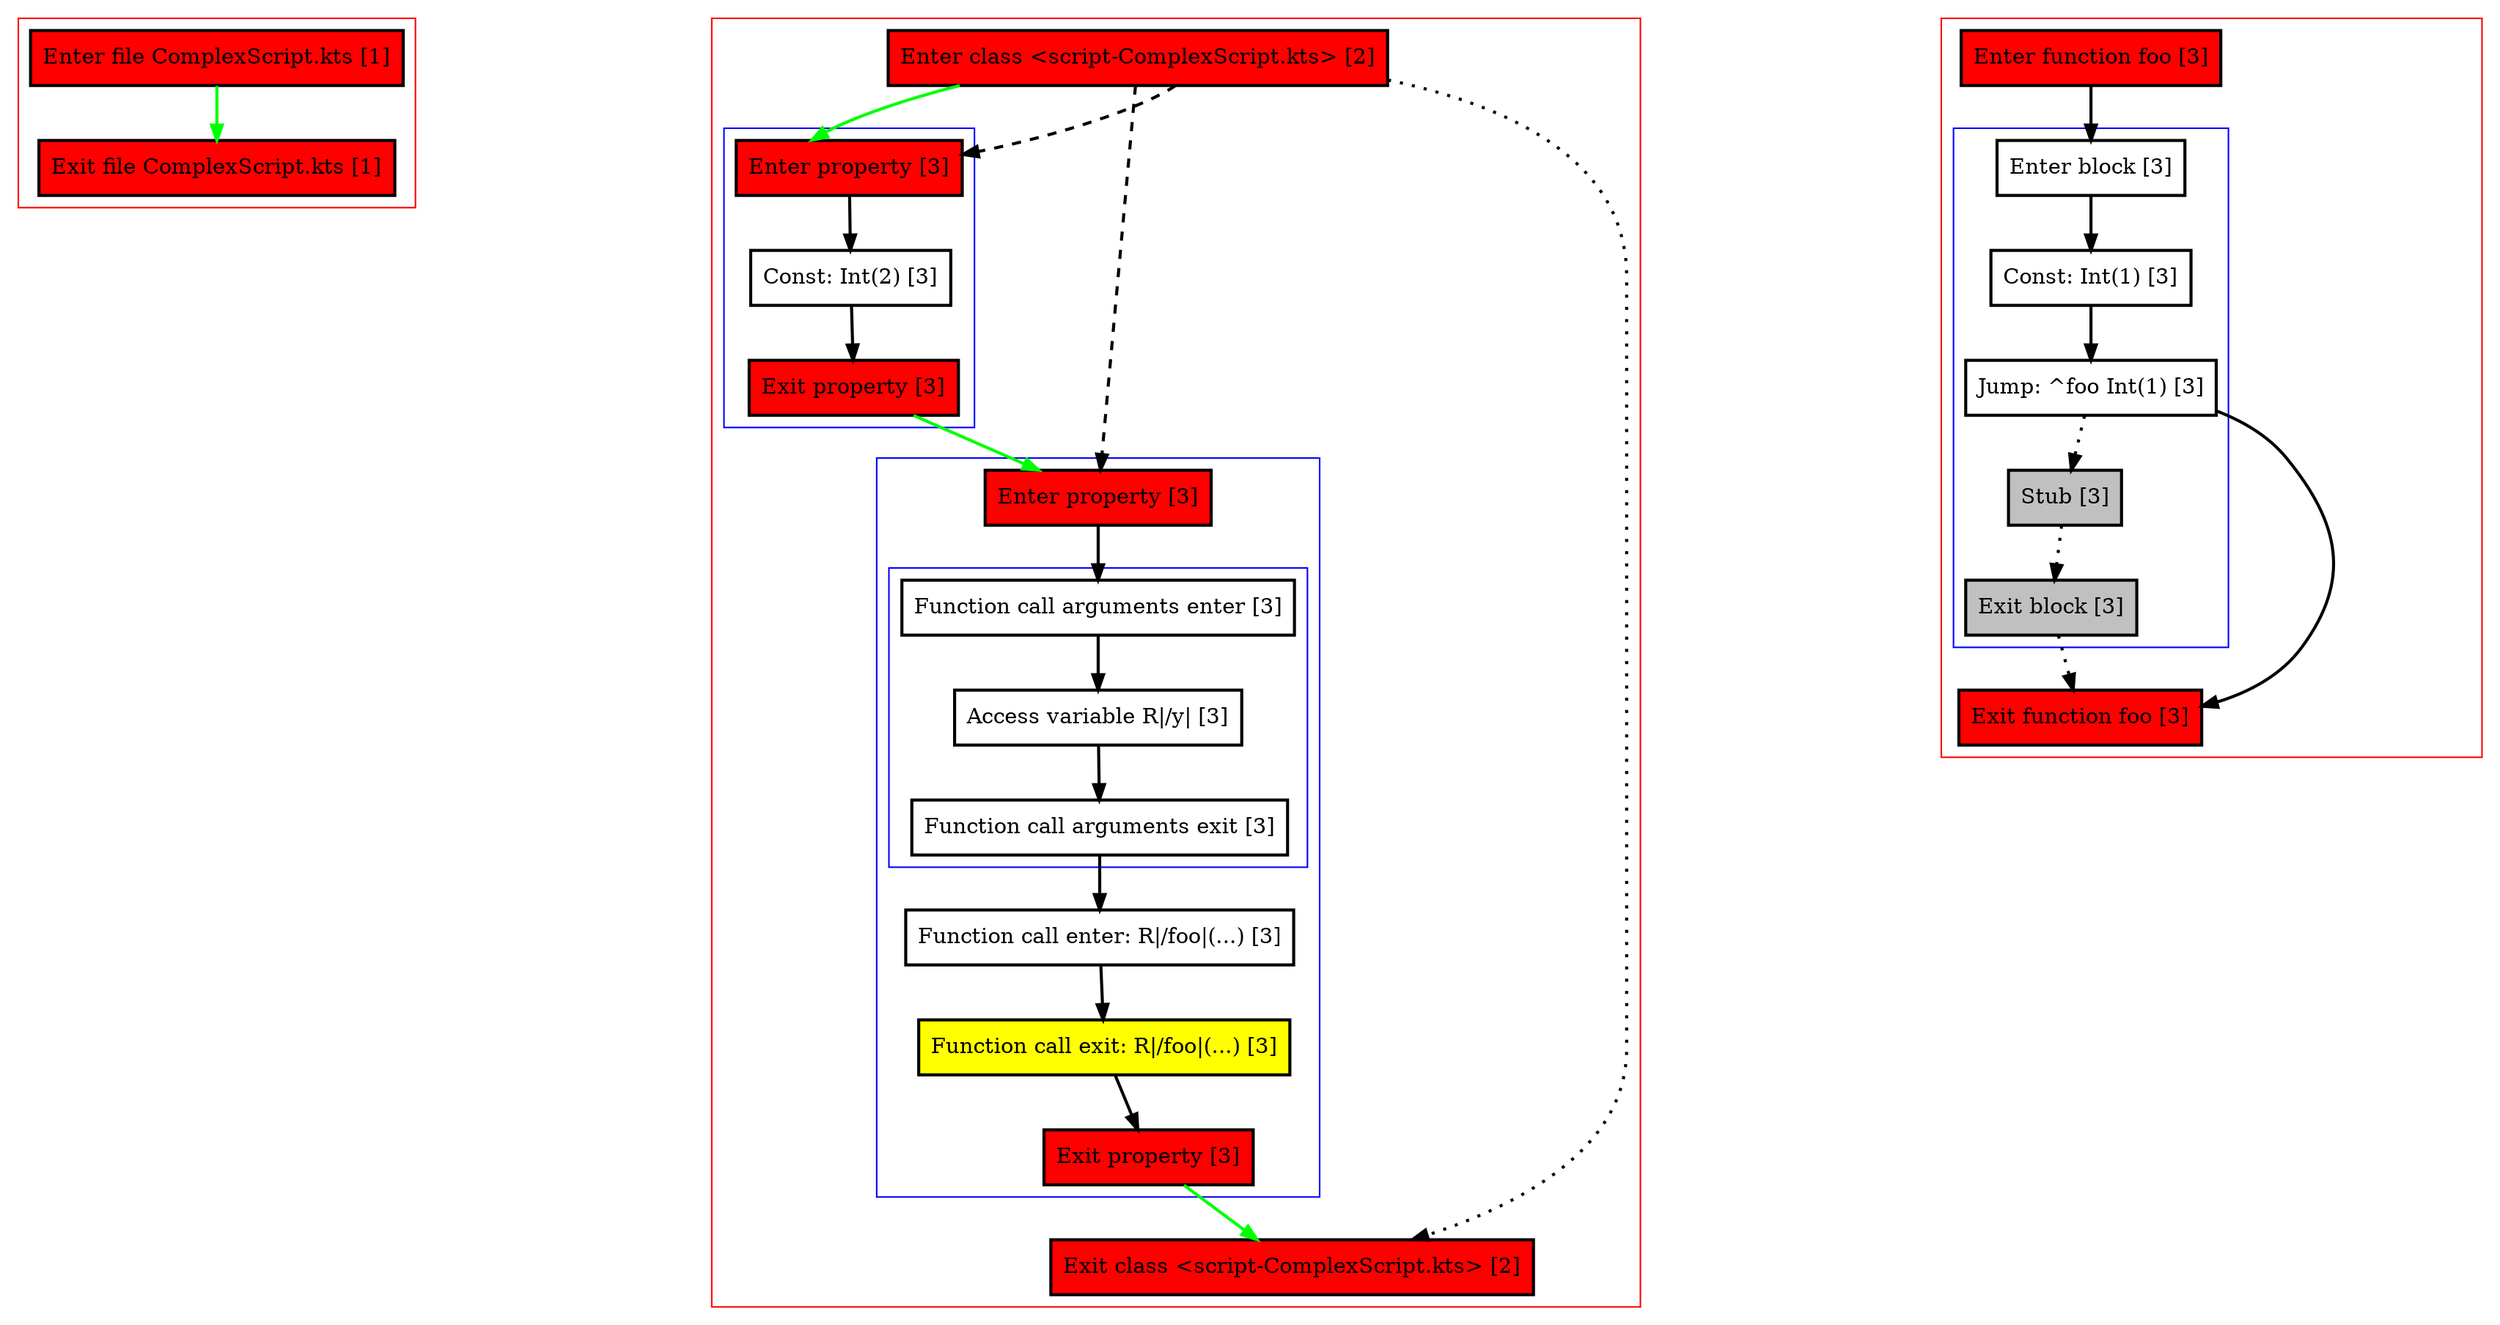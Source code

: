 digraph ComplexScript_kts {
    graph [nodesep=3]
    node [shape=box penwidth=2]
    edge [penwidth=2]

    subgraph cluster_0 {
        color=red
        0 [label="Enter file ComplexScript.kts [1]" style="filled" fillcolor=red];
        1 [label="Exit file ComplexScript.kts [1]" style="filled" fillcolor=red];
    }
    0 -> {1} [color=green];

    subgraph cluster_1 {
        color=red
        2 [label="Enter class <script-ComplexScript.kts> [2]" style="filled" fillcolor=red];
        subgraph cluster_2 {
            color=blue
            3 [label="Enter property [3]" style="filled" fillcolor=red];
            4 [label="Const: Int(2) [3]"];
            5 [label="Exit property [3]" style="filled" fillcolor=red];
        }
        subgraph cluster_3 {
            color=blue
            6 [label="Enter property [3]" style="filled" fillcolor=red];
            subgraph cluster_4 {
                color=blue
                7 [label="Function call arguments enter [3]"];
                8 [label="Access variable R|/y| [3]"];
                9 [label="Function call arguments exit [3]"];
            }
            10 [label="Function call enter: R|/foo|(...) [3]"];
            11 [label="Function call exit: R|/foo|(...) [3]" style="filled" fillcolor=yellow];
            12 [label="Exit property [3]" style="filled" fillcolor=red];
        }
        13 [label="Exit class <script-ComplexScript.kts> [2]" style="filled" fillcolor=red];
    }
    2 -> {3} [color=green];
    2 -> {13} [style=dotted];
    2 -> {3 6} [style=dashed];
    3 -> {4};
    4 -> {5};
    5 -> {6} [color=green];
    6 -> {7};
    7 -> {8};
    8 -> {9};
    9 -> {10};
    10 -> {11};
    11 -> {12};
    12 -> {13} [color=green];

    subgraph cluster_5 {
        color=red
        14 [label="Enter function foo [3]" style="filled" fillcolor=red];
        subgraph cluster_6 {
            color=blue
            15 [label="Enter block [3]"];
            16 [label="Const: Int(1) [3]"];
            17 [label="Jump: ^foo Int(1) [3]"];
            18 [label="Stub [3]" style="filled" fillcolor=gray];
            19 [label="Exit block [3]" style="filled" fillcolor=gray];
        }
        20 [label="Exit function foo [3]" style="filled" fillcolor=red];
    }
    14 -> {15};
    15 -> {16};
    16 -> {17};
    17 -> {20};
    17 -> {18} [style=dotted];
    18 -> {19} [style=dotted];
    19 -> {20} [style=dotted];

}
